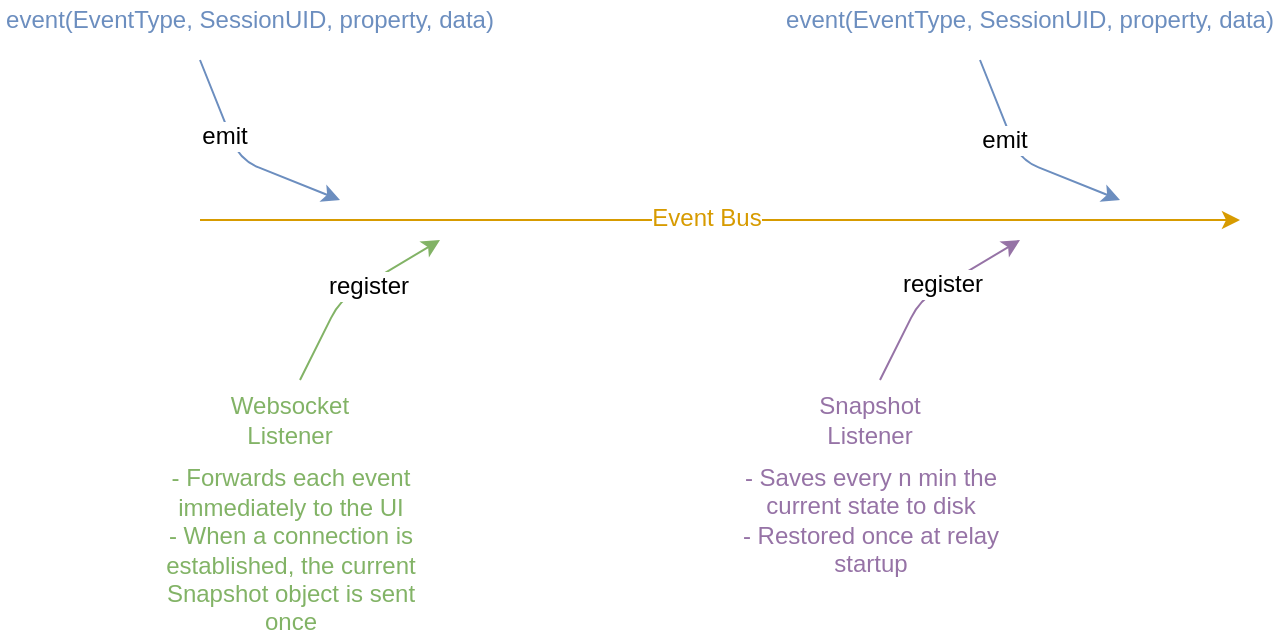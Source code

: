 <mxfile version="12.4.2" type="device" pages="1"><diagram id="BKihBCvbSY2TcA8c3cal" name="Seite-1"><mxGraphModel dx="2062" dy="1182" grid="1" gridSize="10" guides="1" tooltips="1" connect="1" arrows="1" fold="1" page="1" pageScale="1" pageWidth="827" pageHeight="1169" math="0" shadow="0"><root><mxCell id="0"/><mxCell id="1" parent="0"/><mxCell id="xlshbphtWGJtzalyqjfs-1" value="" style="endArrow=classic;html=1;fillColor=#ffe6cc;strokeColor=#d79b00;" edge="1" parent="1"><mxGeometry width="50" height="50" relative="1" as="geometry"><mxPoint x="160" y="440" as="sourcePoint"/><mxPoint x="680" y="440" as="targetPoint"/></mxGeometry></mxCell><mxCell id="xlshbphtWGJtzalyqjfs-2" value="&lt;font color=&quot;#d79b00&quot;&gt;Event Bus&lt;/font&gt;" style="text;html=1;align=center;verticalAlign=middle;resizable=0;points=[];;labelBackgroundColor=#ffffff;" vertex="1" connectable="0" parent="xlshbphtWGJtzalyqjfs-1"><mxGeometry x="-0.1" y="1" relative="1" as="geometry"><mxPoint x="19" as="offset"/></mxGeometry></mxCell><mxCell id="xlshbphtWGJtzalyqjfs-3" value="" style="endArrow=classic;html=1;jumpStyle=arc;fillColor=#dae8fc;strokeColor=#6c8ebf;" edge="1" parent="1"><mxGeometry width="50" height="50" relative="1" as="geometry"><mxPoint x="160" y="360" as="sourcePoint"/><mxPoint x="230" y="430" as="targetPoint"/><Array as="points"><mxPoint x="180" y="410"/></Array></mxGeometry></mxCell><mxCell id="xlshbphtWGJtzalyqjfs-17" value="emit" style="text;html=1;align=center;verticalAlign=middle;resizable=0;points=[];;labelBackgroundColor=#ffffff;" vertex="1" connectable="0" parent="xlshbphtWGJtzalyqjfs-3"><mxGeometry x="-0.262" y="-3" relative="1" as="geometry"><mxPoint as="offset"/></mxGeometry></mxCell><mxCell id="xlshbphtWGJtzalyqjfs-4" value="&lt;font color=&quot;#6c8ebf&quot;&gt;event(EventType, SessionUID, property, data)&lt;/font&gt;" style="text;html=1;strokeColor=none;fillColor=none;align=center;verticalAlign=middle;whiteSpace=wrap;rounded=0;" vertex="1" parent="1"><mxGeometry x="60" y="330" width="250" height="20" as="geometry"/></mxCell><mxCell id="xlshbphtWGJtzalyqjfs-6" value="" style="endArrow=classic;html=1;jumpStyle=arc;fillColor=#dae8fc;strokeColor=#6c8ebf;" edge="1" parent="1"><mxGeometry width="50" height="50" relative="1" as="geometry"><mxPoint x="550" y="360" as="sourcePoint"/><mxPoint x="620" y="430" as="targetPoint"/><Array as="points"><mxPoint x="570" y="410"/></Array></mxGeometry></mxCell><mxCell id="xlshbphtWGJtzalyqjfs-18" value="emit" style="text;html=1;align=center;verticalAlign=middle;resizable=0;points=[];;labelBackgroundColor=#ffffff;" vertex="1" connectable="0" parent="xlshbphtWGJtzalyqjfs-6"><mxGeometry x="-0.228" y="-4" relative="1" as="geometry"><mxPoint as="offset"/></mxGeometry></mxCell><mxCell id="xlshbphtWGJtzalyqjfs-7" value="&lt;font color=&quot;#6c8ebf&quot;&gt;event(EventType, SessionUID, property, data)&lt;/font&gt;" style="text;html=1;strokeColor=none;fillColor=none;align=center;verticalAlign=middle;whiteSpace=wrap;rounded=0;" vertex="1" parent="1"><mxGeometry x="450" y="330" width="250" height="20" as="geometry"/></mxCell><mxCell id="xlshbphtWGJtzalyqjfs-11" value="" style="endArrow=classic;html=1;jumpStyle=arc;fillColor=#d5e8d4;strokeColor=#82B366;" edge="1" parent="1"><mxGeometry width="50" height="50" relative="1" as="geometry"><mxPoint x="210" y="520" as="sourcePoint"/><mxPoint x="280" y="450" as="targetPoint"/><Array as="points"><mxPoint x="230" y="480"/></Array></mxGeometry></mxCell><mxCell id="xlshbphtWGJtzalyqjfs-19" value="register" style="text;html=1;align=center;verticalAlign=middle;resizable=0;points=[];;labelBackgroundColor=#ffffff;" vertex="1" connectable="0" parent="xlshbphtWGJtzalyqjfs-11"><mxGeometry x="0.171" y="-1" relative="1" as="geometry"><mxPoint as="offset"/></mxGeometry></mxCell><mxCell id="xlshbphtWGJtzalyqjfs-12" value="&lt;font color=&quot;#82b366&quot;&gt;Websocket Listener&lt;/font&gt;" style="text;html=1;strokeColor=none;fillColor=none;align=center;verticalAlign=middle;whiteSpace=wrap;rounded=0;" vertex="1" parent="1"><mxGeometry x="160" y="530" width="90" height="20" as="geometry"/></mxCell><mxCell id="xlshbphtWGJtzalyqjfs-13" value="&lt;font color=&quot;#82b366&quot;&gt;-&amp;nbsp;Forwards each event immediately to the UI&lt;br&gt;-&amp;nbsp;When a connection is established, the current Snapshot object is sent once&lt;/font&gt;" style="text;html=1;strokeColor=none;fillColor=none;align=center;verticalAlign=middle;whiteSpace=wrap;rounded=0;" vertex="1" parent="1"><mxGeometry x="127.5" y="560" width="155" height="90" as="geometry"/></mxCell><mxCell id="xlshbphtWGJtzalyqjfs-14" value="" style="endArrow=classic;html=1;jumpStyle=arc;fillColor=#e1d5e7;strokeColor=#9673a6;" edge="1" parent="1"><mxGeometry width="50" height="50" relative="1" as="geometry"><mxPoint x="500" y="520" as="sourcePoint"/><mxPoint x="570" y="450" as="targetPoint"/><Array as="points"><mxPoint x="520" y="480"/></Array></mxGeometry></mxCell><mxCell id="xlshbphtWGJtzalyqjfs-20" value="register" style="text;html=1;align=center;verticalAlign=middle;resizable=0;points=[];;labelBackgroundColor=#ffffff;" vertex="1" connectable="0" parent="xlshbphtWGJtzalyqjfs-14"><mxGeometry x="0.115" y="2" relative="1" as="geometry"><mxPoint x="1" as="offset"/></mxGeometry></mxCell><mxCell id="xlshbphtWGJtzalyqjfs-15" value="&lt;font color=&quot;#9673a6&quot;&gt;Snapshot&lt;br&gt;Listener&lt;/font&gt;" style="text;html=1;strokeColor=none;fillColor=none;align=center;verticalAlign=middle;whiteSpace=wrap;rounded=0;" vertex="1" parent="1"><mxGeometry x="450" y="530" width="90" height="20" as="geometry"/></mxCell><mxCell id="xlshbphtWGJtzalyqjfs-21" value="&lt;font color=&quot;#9673a6&quot;&gt;-&amp;nbsp;Saves every n min the current state to disk&lt;br&gt;-&amp;nbsp;Restored once at relay startup&lt;/font&gt;" style="text;html=1;strokeColor=none;fillColor=none;align=center;verticalAlign=middle;whiteSpace=wrap;rounded=0;" vertex="1" parent="1"><mxGeometry x="417.5" y="560" width="155" height="60" as="geometry"/></mxCell></root></mxGraphModel></diagram></mxfile>